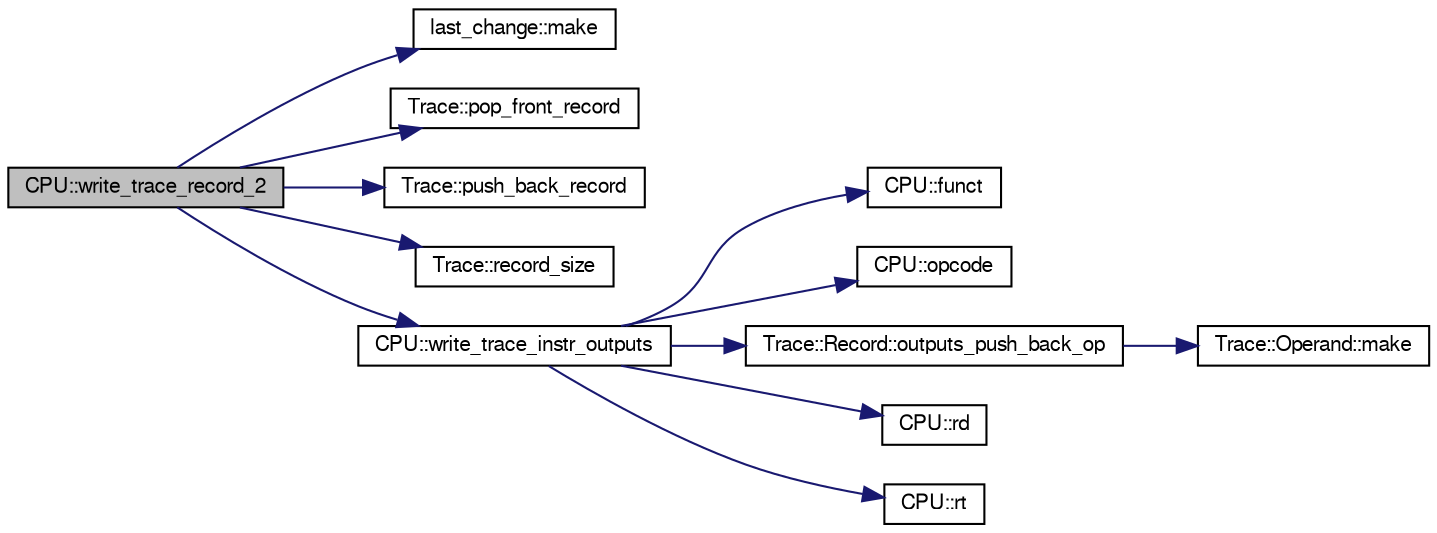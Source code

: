 digraph G
{
  edge [fontname="FreeSans",fontsize="10",labelfontname="FreeSans",labelfontsize="10"];
  node [fontname="FreeSans",fontsize="10",shape=record];
  rankdir=LR;
  Node1 [label="CPU::write_trace_record_2",height=0.2,width=0.4,color="black", fillcolor="grey75", style="filled" fontcolor="black"];
  Node1 -> Node2 [color="midnightblue",fontsize="10",style="solid"];
  Node2 [label="last_change::make",height=0.2,width=0.4,color="black", fillcolor="white", style="filled",URL="$structlast__change.html#a8371a85941a88825f636d36a56a22d28"];
  Node1 -> Node3 [color="midnightblue",fontsize="10",style="solid"];
  Node3 [label="Trace::pop_front_record",height=0.2,width=0.4,color="black", fillcolor="white", style="filled",URL="$classTrace.html#a86280544f756d1de4ca1b2ac94343a3e"];
  Node1 -> Node4 [color="midnightblue",fontsize="10",style="solid"];
  Node4 [label="Trace::push_back_record",height=0.2,width=0.4,color="black", fillcolor="white", style="filled",URL="$classTrace.html#a047322e249c7d70db314689bea6dc2e0"];
  Node1 -> Node5 [color="midnightblue",fontsize="10",style="solid"];
  Node5 [label="Trace::record_size",height=0.2,width=0.4,color="black", fillcolor="white", style="filled",URL="$classTrace.html#a80451c390ed1f70bba6b4ed422b8bfa3"];
  Node1 -> Node6 [color="midnightblue",fontsize="10",style="solid"];
  Node6 [label="CPU::write_trace_instr_outputs",height=0.2,width=0.4,color="black", fillcolor="white", style="filled",URL="$classCPU.html#afbaf48c07fa50fbe34921ae1d8fd1330"];
  Node6 -> Node7 [color="midnightblue",fontsize="10",style="solid"];
  Node7 [label="CPU::funct",height=0.2,width=0.4,color="black", fillcolor="white", style="filled",URL="$classCPU.html#a8625d083f6783d5f7a46fce21f405441"];
  Node6 -> Node8 [color="midnightblue",fontsize="10",style="solid"];
  Node8 [label="CPU::opcode",height=0.2,width=0.4,color="black", fillcolor="white", style="filled",URL="$classCPU.html#a7e03d573f476dd6b729afed1c7c9085c"];
  Node6 -> Node9 [color="midnightblue",fontsize="10",style="solid"];
  Node9 [label="Trace::Record::outputs_push_back_op",height=0.2,width=0.4,color="black", fillcolor="white", style="filled",URL="$structTrace_1_1Record.html#a61484ad788baaa57462ebfb23637942d"];
  Node9 -> Node10 [color="midnightblue",fontsize="10",style="solid"];
  Node10 [label="Trace::Operand::make",height=0.2,width=0.4,color="black", fillcolor="white", style="filled",URL="$structTrace_1_1Operand.html#a447d15d9296741d1932284be020a7e72"];
  Node6 -> Node11 [color="midnightblue",fontsize="10",style="solid"];
  Node11 [label="CPU::rd",height=0.2,width=0.4,color="black", fillcolor="white", style="filled",URL="$classCPU.html#a04e2dcd4a7db27fde59a4a8bad328aa3"];
  Node6 -> Node12 [color="midnightblue",fontsize="10",style="solid"];
  Node12 [label="CPU::rt",height=0.2,width=0.4,color="black", fillcolor="white", style="filled",URL="$classCPU.html#a9697aa735fc4033872a5a6702e6fb60b"];
}
